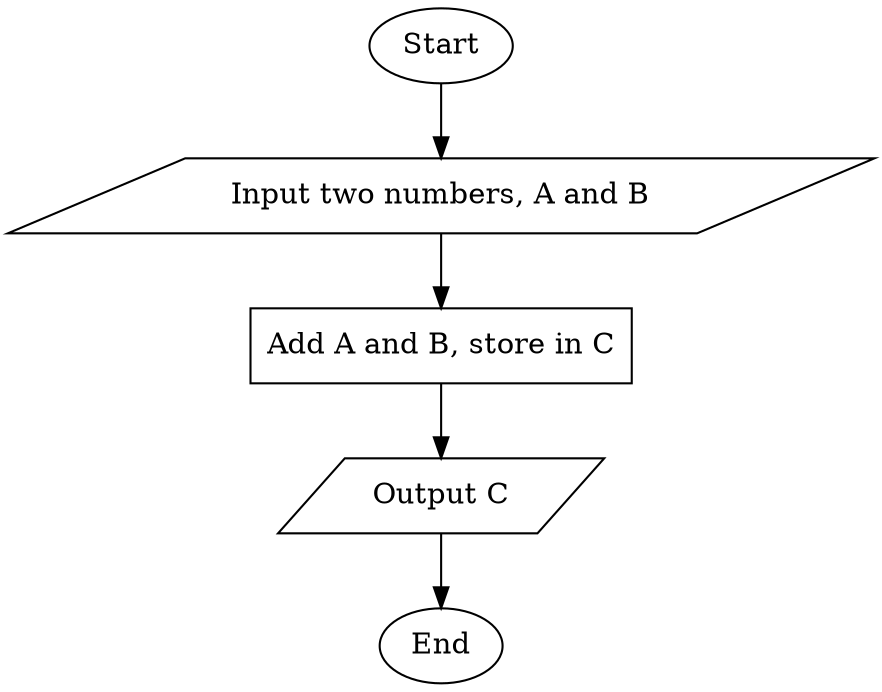 
digraph {
    node [shape=box]
    Start [shape=oval]
    "Input two numbers, A and B" [shape=parallelogram]
    "Add A and B, store in C" [shape=rectangle]
    "Output C" [shape=parallelogram]
    End [shape=oval]

    Start -> "Input two numbers, A and B"
    "Input two numbers, A and B" -> "Add A and B, store in C"
    "Add A and B, store in C" -> "Output C"
    "Output C" -> End
}
